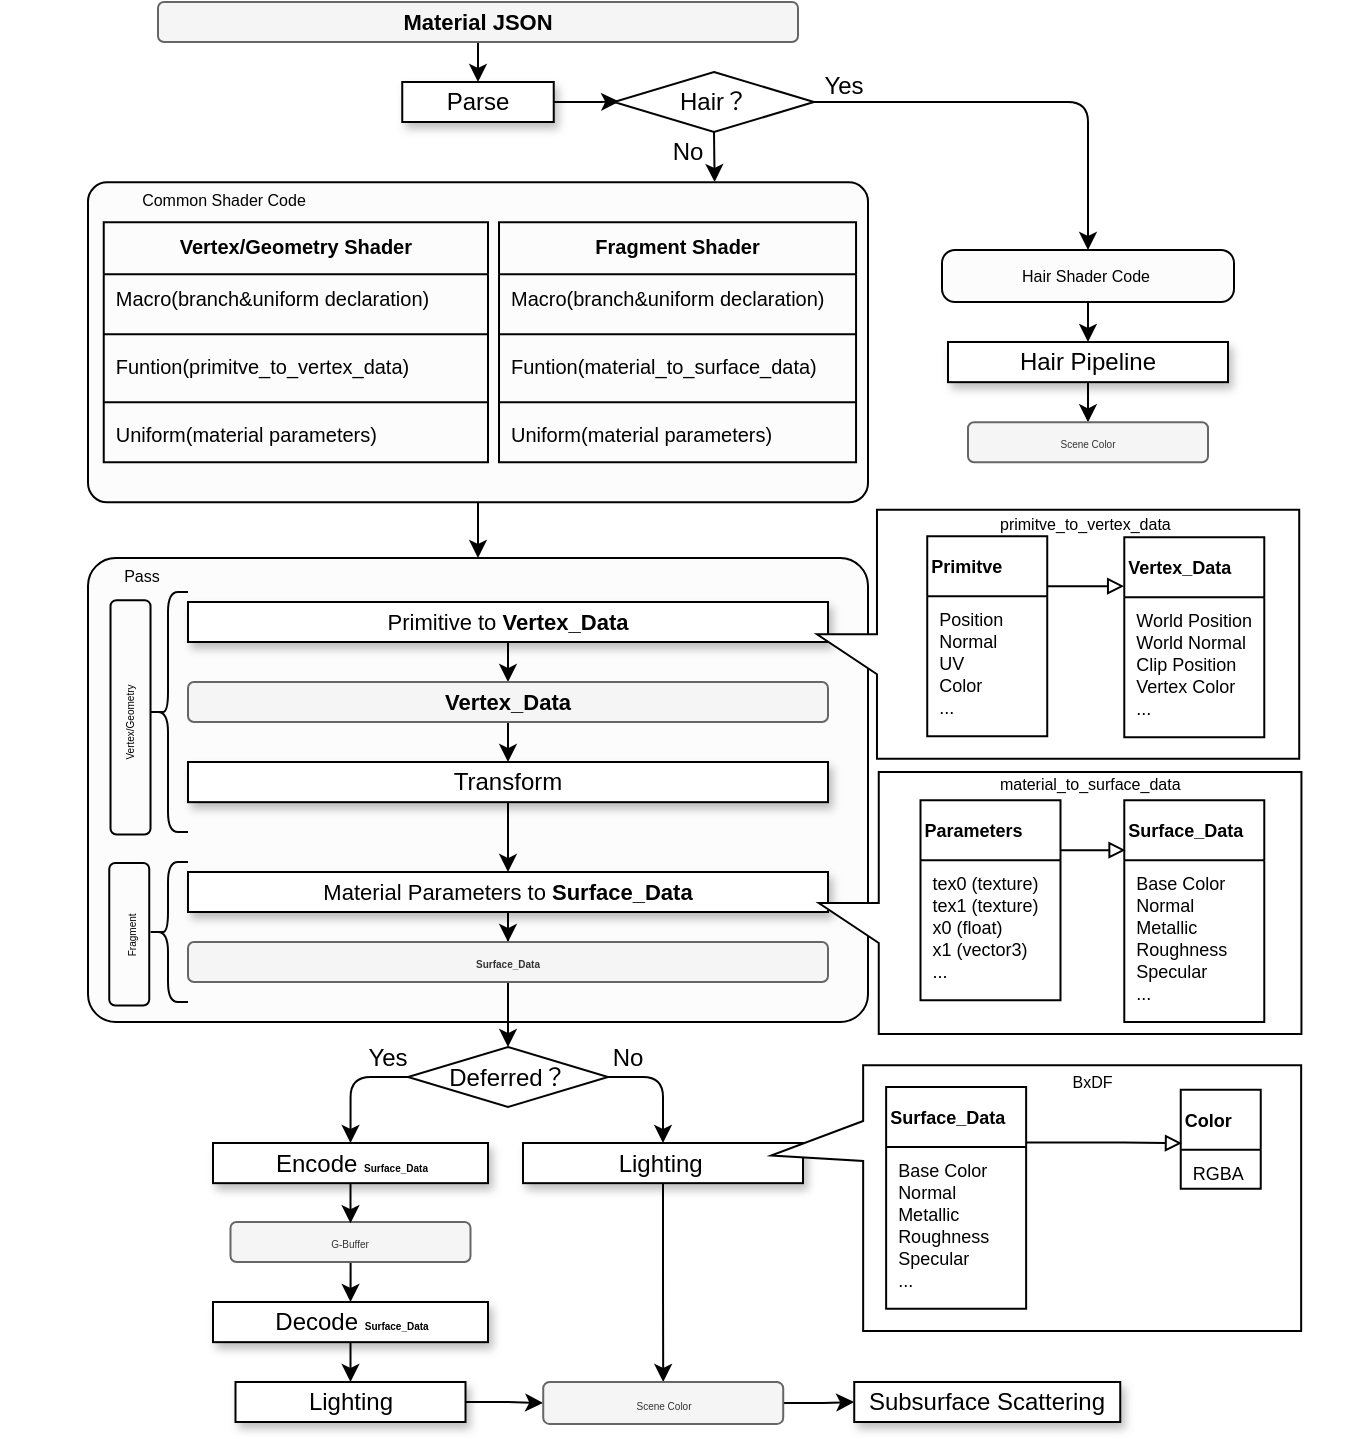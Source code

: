 <mxfile version="20.6.2" type="github">
  <diagram id="rjo74vok-zISJOvy7XTI" name="第 1 页">
    <mxGraphModel dx="1038" dy="932" grid="0" gridSize="10" guides="1" tooltips="1" connect="1" arrows="1" fold="1" page="0" pageScale="1" pageWidth="827" pageHeight="1169" math="0" shadow="0">
      <root>
        <mxCell id="0" />
        <mxCell id="1" parent="0" />
        <mxCell id="tUKbnSFkeA9dqwj0QO37-302" style="edgeStyle=orthogonalEdgeStyle;rounded=1;orthogonalLoop=1;jettySize=auto;html=1;entryX=0.5;entryY=0;entryDx=0;entryDy=0;fontSize=8;endArrow=classic;endFill=1;" parent="1" source="tUKbnSFkeA9dqwj0QO37-298" target="tUKbnSFkeA9dqwj0QO37-287" edge="1">
          <mxGeometry relative="1" as="geometry" />
        </mxCell>
        <mxCell id="tUKbnSFkeA9dqwj0QO37-298" value="" style="rounded=1;whiteSpace=wrap;html=1;shadow=0;glass=0;sketch=0;fontSize=5;fillColor=#FCFCFC;arcSize=25;" parent="1" vertex="1">
          <mxGeometry x="477" y="114" width="146" height="26" as="geometry" />
        </mxCell>
        <mxCell id="tUKbnSFkeA9dqwj0QO37-283" style="edgeStyle=orthogonalEdgeStyle;rounded=1;orthogonalLoop=1;jettySize=auto;html=1;exitX=0.5;exitY=1;exitDx=0;exitDy=0;entryX=0.5;entryY=0;entryDx=0;entryDy=0;fontSize=8;endArrow=classic;endFill=1;" parent="1" source="tUKbnSFkeA9dqwj0QO37-219" target="tUKbnSFkeA9dqwj0QO37-48" edge="1">
          <mxGeometry relative="1" as="geometry" />
        </mxCell>
        <mxCell id="tUKbnSFkeA9dqwj0QO37-219" value="" style="rounded=1;whiteSpace=wrap;html=1;shadow=0;glass=0;sketch=0;fontSize=5;fillColor=#FCFCFC;arcSize=6;" parent="1" vertex="1">
          <mxGeometry x="50" y="80.16" width="390" height="160" as="geometry" />
        </mxCell>
        <mxCell id="tUKbnSFkeA9dqwj0QO37-48" value="" style="rounded=1;whiteSpace=wrap;html=1;shadow=0;glass=0;sketch=0;fontSize=5;fillColor=#FCFCFC;arcSize=6;" parent="1" vertex="1">
          <mxGeometry x="50" y="268" width="390" height="232" as="geometry" />
        </mxCell>
        <mxCell id="tUKbnSFkeA9dqwj0QO37-85" style="edgeStyle=orthogonalEdgeStyle;rounded=1;orthogonalLoop=1;jettySize=auto;html=1;entryX=0.5;entryY=0;entryDx=0;entryDy=0;fontSize=17;" parent="1" source="tUKbnSFkeA9dqwj0QO37-31" target="tUKbnSFkeA9dqwj0QO37-55" edge="1">
          <mxGeometry relative="1" as="geometry" />
        </mxCell>
        <mxCell id="tUKbnSFkeA9dqwj0QO37-31" value="&lt;font style=&quot;font-size: 11px;&quot;&gt;Material Parameters to&amp;nbsp;&lt;b style=&quot;font-size: 11px;&quot;&gt;Surface_Data&lt;/b&gt;&lt;/font&gt;" style="rounded=0;whiteSpace=wrap;html=1;fontSize=12;glass=0;strokeWidth=1;shadow=1;" parent="1" vertex="1">
          <mxGeometry x="100" y="425" width="320" height="20" as="geometry" />
        </mxCell>
        <mxCell id="tUKbnSFkeA9dqwj0QO37-135" style="edgeStyle=orthogonalEdgeStyle;rounded=1;orthogonalLoop=1;jettySize=auto;html=1;entryX=0.5;entryY=0;entryDx=0;entryDy=0;fontSize=12;" parent="1" source="tUKbnSFkeA9dqwj0QO37-43" target="tUKbnSFkeA9dqwj0QO37-87" edge="1">
          <mxGeometry relative="1" as="geometry" />
        </mxCell>
        <mxCell id="tUKbnSFkeA9dqwj0QO37-43" value="G-Buffer" style="rounded=1;whiteSpace=wrap;html=1;shadow=0;glass=0;sketch=0;fontSize=5;fillColor=#f5f5f5;fontColor=#333333;strokeColor=#666666;" parent="1" vertex="1">
          <mxGeometry x="121.25" y="600.01" width="120" height="20" as="geometry" />
        </mxCell>
        <mxCell id="B5aVXFW-BJuEiM90mPMr-1" style="edgeStyle=orthogonalEdgeStyle;rounded=0;orthogonalLoop=1;jettySize=auto;html=1;entryX=0;entryY=0.5;entryDx=0;entryDy=0;" edge="1" parent="1" source="tUKbnSFkeA9dqwj0QO37-46" target="tUKbnSFkeA9dqwj0QO37-68">
          <mxGeometry relative="1" as="geometry" />
        </mxCell>
        <mxCell id="tUKbnSFkeA9dqwj0QO37-46" value="Lighting" style="rounded=0;whiteSpace=wrap;html=1;fontSize=12;glass=0;strokeWidth=1;shadow=1;" parent="1" vertex="1">
          <mxGeometry x="123.75" y="680" width="115" height="20" as="geometry" />
        </mxCell>
        <mxCell id="tUKbnSFkeA9dqwj0QO37-94" style="edgeStyle=orthogonalEdgeStyle;rounded=1;orthogonalLoop=1;jettySize=auto;html=1;exitX=0.5;exitY=1;exitDx=0;exitDy=0;entryX=0.5;entryY=0;entryDx=0;entryDy=0;fontSize=11;" parent="1" source="tUKbnSFkeA9dqwj0QO37-47" target="tUKbnSFkeA9dqwj0QO37-68" edge="1">
          <mxGeometry relative="1" as="geometry">
            <mxPoint x="337.5" y="605" as="targetPoint" />
          </mxGeometry>
        </mxCell>
        <mxCell id="tUKbnSFkeA9dqwj0QO37-47" value="Lighting&amp;nbsp;" style="rounded=0;whiteSpace=wrap;html=1;fontSize=12;glass=0;strokeWidth=1;shadow=1;" parent="1" vertex="1">
          <mxGeometry x="267.5" y="560.5" width="140" height="20.079" as="geometry" />
        </mxCell>
        <mxCell id="tUKbnSFkeA9dqwj0QO37-50" value="Fragment" style="text;html=1;strokeColor=none;fillColor=none;align=center;verticalAlign=middle;whiteSpace=wrap;rounded=0;shadow=0;glass=0;sketch=0;fontSize=5;rotation=270;" parent="1" vertex="1">
          <mxGeometry x="41.26" y="441.16" width="60" height="30" as="geometry" />
        </mxCell>
        <mxCell id="tUKbnSFkeA9dqwj0QO37-128" value="" style="edgeStyle=orthogonalEdgeStyle;rounded=1;orthogonalLoop=1;jettySize=auto;html=1;fontSize=12;exitX=0.5;exitY=1;exitDx=0;exitDy=0;" parent="1" source="tUKbnSFkeA9dqwj0QO37-55" target="tUKbnSFkeA9dqwj0QO37-127" edge="1">
          <mxGeometry relative="1" as="geometry">
            <mxPoint x="260" y="492.5" as="sourcePoint" />
          </mxGeometry>
        </mxCell>
        <mxCell id="tUKbnSFkeA9dqwj0QO37-55" value="&lt;b&gt;Surface_Data&lt;/b&gt;" style="rounded=1;whiteSpace=wrap;html=1;shadow=0;glass=0;sketch=0;fontSize=5;fillColor=#f5f5f5;fontColor=#333333;strokeColor=#666666;" parent="1" vertex="1">
          <mxGeometry x="100" y="460" width="320" height="20" as="geometry" />
        </mxCell>
        <mxCell id="B5aVXFW-BJuEiM90mPMr-5" style="edgeStyle=orthogonalEdgeStyle;rounded=0;orthogonalLoop=1;jettySize=auto;html=1;" edge="1" parent="1" source="tUKbnSFkeA9dqwj0QO37-68" target="B5aVXFW-BJuEiM90mPMr-4">
          <mxGeometry relative="1" as="geometry" />
        </mxCell>
        <mxCell id="tUKbnSFkeA9dqwj0QO37-68" value="Scene Color" style="rounded=1;whiteSpace=wrap;html=1;shadow=0;glass=0;sketch=0;fontSize=5;fillColor=#f5f5f5;fontColor=#333333;strokeColor=#666666;" parent="1" vertex="1">
          <mxGeometry x="277.61" y="680" width="120" height="21" as="geometry" />
        </mxCell>
        <mxCell id="tUKbnSFkeA9dqwj0QO37-136" style="edgeStyle=orthogonalEdgeStyle;rounded=1;orthogonalLoop=1;jettySize=auto;html=1;entryX=0.5;entryY=0;entryDx=0;entryDy=0;fontSize=12;" parent="1" source="tUKbnSFkeA9dqwj0QO37-81" target="tUKbnSFkeA9dqwj0QO37-43" edge="1">
          <mxGeometry relative="1" as="geometry" />
        </mxCell>
        <mxCell id="tUKbnSFkeA9dqwj0QO37-81" value="Encode &lt;b style=&quot;font-size: 5px;&quot;&gt;Surface_Data&lt;/b&gt;" style="rounded=0;whiteSpace=wrap;html=1;fontSize=12;glass=0;strokeWidth=1;shadow=1;" parent="1" vertex="1">
          <mxGeometry x="112.5" y="560.5" width="137.5" height="20.079" as="geometry" />
        </mxCell>
        <mxCell id="tUKbnSFkeA9dqwj0QO37-91" style="edgeStyle=orthogonalEdgeStyle;rounded=1;orthogonalLoop=1;jettySize=auto;html=1;exitX=0.5;exitY=1;exitDx=0;exitDy=0;entryX=0.5;entryY=0;entryDx=0;entryDy=0;fontSize=17;" parent="1" source="tUKbnSFkeA9dqwj0QO37-87" target="tUKbnSFkeA9dqwj0QO37-46" edge="1">
          <mxGeometry relative="1" as="geometry" />
        </mxCell>
        <mxCell id="tUKbnSFkeA9dqwj0QO37-87" value="Decode &lt;b style=&quot;font-size: 5px;&quot;&gt;Surface_Data&lt;/b&gt;" style="rounded=0;whiteSpace=wrap;html=1;fontSize=12;glass=0;strokeWidth=1;shadow=1;" parent="1" vertex="1">
          <mxGeometry x="112.5" y="640" width="137.5" height="20.079" as="geometry" />
        </mxCell>
        <mxCell id="tUKbnSFkeA9dqwj0QO37-96" style="edgeStyle=orthogonalEdgeStyle;rounded=1;orthogonalLoop=1;jettySize=auto;html=1;entryX=0.5;entryY=0;entryDx=0;entryDy=0;fontSize=17;" parent="1" source="tUKbnSFkeA9dqwj0QO37-97" target="tUKbnSFkeA9dqwj0QO37-100" edge="1">
          <mxGeometry relative="1" as="geometry" />
        </mxCell>
        <mxCell id="tUKbnSFkeA9dqwj0QO37-97" value="&lt;font style=&quot;font-size: 11px;&quot;&gt;Primitive to&amp;nbsp;&lt;b style=&quot;font-size: 11px;&quot;&gt;Vertex_Data&lt;/b&gt;&lt;/font&gt;" style="rounded=0;whiteSpace=wrap;html=1;fontSize=12;glass=0;strokeWidth=1;shadow=1;" parent="1" vertex="1">
          <mxGeometry x="100" y="290" width="320" height="20" as="geometry" />
        </mxCell>
        <mxCell id="tUKbnSFkeA9dqwj0QO37-103" style="edgeStyle=orthogonalEdgeStyle;rounded=1;orthogonalLoop=1;jettySize=auto;html=1;exitX=0.5;exitY=1;exitDx=0;exitDy=0;entryX=0.5;entryY=0;entryDx=0;entryDy=0;fontSize=11;" parent="1" source="tUKbnSFkeA9dqwj0QO37-98" target="tUKbnSFkeA9dqwj0QO37-31" edge="1">
          <mxGeometry relative="1" as="geometry" />
        </mxCell>
        <mxCell id="tUKbnSFkeA9dqwj0QO37-98" value="Transform" style="rounded=0;whiteSpace=wrap;html=1;fontSize=12;glass=0;strokeWidth=1;shadow=1;" parent="1" vertex="1">
          <mxGeometry x="100" y="370" width="320" height="20.079" as="geometry" />
        </mxCell>
        <mxCell id="tUKbnSFkeA9dqwj0QO37-102" value="" style="edgeStyle=orthogonalEdgeStyle;rounded=1;orthogonalLoop=1;jettySize=auto;html=1;fontSize=11;" parent="1" source="tUKbnSFkeA9dqwj0QO37-100" target="tUKbnSFkeA9dqwj0QO37-98" edge="1">
          <mxGeometry relative="1" as="geometry" />
        </mxCell>
        <mxCell id="tUKbnSFkeA9dqwj0QO37-100" value="&lt;b style=&quot;color: rgb(0, 0, 0); font-size: 11px;&quot;&gt;Vertex_Data&lt;/b&gt;" style="rounded=1;whiteSpace=wrap;html=1;shadow=0;glass=0;sketch=0;fontSize=5;fillColor=#f5f5f5;fontColor=#333333;strokeColor=#666666;" parent="1" vertex="1">
          <mxGeometry x="100" y="330" width="320" height="20" as="geometry" />
        </mxCell>
        <mxCell id="tUKbnSFkeA9dqwj0QO37-113" value="Yes" style="text;html=1;strokeColor=none;fillColor=none;align=center;verticalAlign=middle;whiteSpace=wrap;rounded=0;shadow=0;glass=0;dashed=1;sketch=0;fontSize=12;" parent="1" vertex="1">
          <mxGeometry x="170" y="502.5" width="60" height="30" as="geometry" />
        </mxCell>
        <mxCell id="tUKbnSFkeA9dqwj0QO37-115" value="No" style="text;html=1;strokeColor=none;fillColor=none;align=center;verticalAlign=middle;whiteSpace=wrap;rounded=0;shadow=0;glass=0;dashed=1;sketch=0;fontSize=12;" parent="1" vertex="1">
          <mxGeometry x="290" y="502.5" width="60" height="30" as="geometry" />
        </mxCell>
        <mxCell id="tUKbnSFkeA9dqwj0QO37-118" value="" style="shape=curlyBracket;whiteSpace=wrap;html=1;rounded=1;flipH=1;labelPosition=right;verticalLabelPosition=middle;align=left;verticalAlign=middle;shadow=0;glass=0;sketch=0;strokeColor=#030303;fontSize=12;fillColor=default;rotation=-180;" parent="1" vertex="1">
          <mxGeometry x="80" y="285" width="20" height="120" as="geometry" />
        </mxCell>
        <mxCell id="tUKbnSFkeA9dqwj0QO37-119" value="" style="shape=curlyBracket;whiteSpace=wrap;html=1;rounded=1;flipH=1;labelPosition=right;verticalLabelPosition=middle;align=left;verticalAlign=middle;shadow=0;glass=0;sketch=0;strokeColor=#030303;fontSize=12;fillColor=default;rotation=-180;" parent="1" vertex="1">
          <mxGeometry x="80" y="420" width="20" height="70" as="geometry" />
        </mxCell>
        <mxCell id="tUKbnSFkeA9dqwj0QO37-129" style="edgeStyle=orthogonalEdgeStyle;rounded=1;orthogonalLoop=1;jettySize=auto;html=1;entryX=0.5;entryY=0;entryDx=0;entryDy=0;fontSize=12;exitX=0;exitY=0.5;exitDx=0;exitDy=0;exitPerimeter=0;" parent="1" source="tUKbnSFkeA9dqwj0QO37-127" target="tUKbnSFkeA9dqwj0QO37-81" edge="1">
          <mxGeometry relative="1" as="geometry" />
        </mxCell>
        <mxCell id="tUKbnSFkeA9dqwj0QO37-130" style="edgeStyle=orthogonalEdgeStyle;rounded=1;orthogonalLoop=1;jettySize=auto;html=1;entryX=0.5;entryY=0;entryDx=0;entryDy=0;fontSize=12;exitX=1;exitY=0.5;exitDx=0;exitDy=0;exitPerimeter=0;" parent="1" source="tUKbnSFkeA9dqwj0QO37-127" target="tUKbnSFkeA9dqwj0QO37-47" edge="1">
          <mxGeometry relative="1" as="geometry" />
        </mxCell>
        <mxCell id="tUKbnSFkeA9dqwj0QO37-127" value="Deferred？" style="strokeWidth=1;html=1;shape=mxgraph.flowchart.decision;whiteSpace=wrap;rounded=1;shadow=0;glass=0;sketch=0;strokeColor=#030303;fontSize=12;fillColor=default;" parent="1" vertex="1">
          <mxGeometry x="210" y="512.5" width="100" height="30" as="geometry" />
        </mxCell>
        <mxCell id="tUKbnSFkeA9dqwj0QO37-139" value="" style="rounded=1;whiteSpace=wrap;html=1;shadow=0;glass=0;sketch=0;strokeColor=default;strokeWidth=1;fontSize=12;fillColor=none;rotation=-90;" parent="1" vertex="1">
          <mxGeometry x="35" y="446.16" width="71.25" height="20" as="geometry" />
        </mxCell>
        <mxCell id="tUKbnSFkeA9dqwj0QO37-162" value="Vertex/Geometry Shader" style="swimlane;fontStyle=1;align=center;verticalAlign=top;childLayout=stackLayout;horizontal=1;startSize=26;horizontalStack=0;resizeParent=1;resizeParentMax=0;resizeLast=0;collapsible=1;marginBottom=0;rounded=0;shadow=0;glass=0;sketch=0;strokeColor=default;strokeWidth=1;fontSize=10;fillColor=none;swimlaneFillColor=none;" parent="1" vertex="1">
          <mxGeometry x="57.87" y="100.16" width="192.13" height="120" as="geometry" />
        </mxCell>
        <mxCell id="tUKbnSFkeA9dqwj0QO37-163" value="Macro(branch&amp;uniform declaration) " style="text;strokeColor=none;fillColor=none;align=left;verticalAlign=top;spacingLeft=4;spacingRight=4;overflow=hidden;rotatable=0;points=[[0,0.5],[1,0.5]];portConstraint=eastwest;rounded=1;shadow=0;glass=0;sketch=0;strokeWidth=1;fontSize=10;noLabel=0;" parent="tUKbnSFkeA9dqwj0QO37-162" vertex="1">
          <mxGeometry y="26" width="192.13" height="26" as="geometry" />
        </mxCell>
        <mxCell id="tUKbnSFkeA9dqwj0QO37-164" value="" style="line;strokeWidth=1;fillColor=none;align=left;verticalAlign=middle;spacingTop=-1;spacingLeft=3;spacingRight=3;rotatable=0;labelPosition=right;points=[];portConstraint=eastwest;strokeColor=inherit;rounded=1;shadow=0;glass=0;sketch=0;fontSize=12;" parent="tUKbnSFkeA9dqwj0QO37-162" vertex="1">
          <mxGeometry y="52" width="192.13" height="8" as="geometry" />
        </mxCell>
        <mxCell id="tUKbnSFkeA9dqwj0QO37-165" value="Funtion(primitve_to_vertex_data)" style="text;strokeColor=none;fillColor=none;align=left;verticalAlign=top;spacingLeft=4;spacingRight=4;overflow=hidden;rotatable=0;points=[[0,0.5],[1,0.5]];portConstraint=eastwest;rounded=1;shadow=0;glass=0;sketch=0;strokeWidth=1;fontSize=10;" parent="tUKbnSFkeA9dqwj0QO37-162" vertex="1">
          <mxGeometry y="60" width="192.13" height="26" as="geometry" />
        </mxCell>
        <mxCell id="tUKbnSFkeA9dqwj0QO37-209" value="" style="line;strokeWidth=1;fillColor=none;align=left;verticalAlign=middle;spacingTop=-1;spacingLeft=3;spacingRight=3;rotatable=0;labelPosition=right;points=[];portConstraint=eastwest;strokeColor=inherit;rounded=1;shadow=0;glass=0;sketch=0;fontSize=12;" parent="tUKbnSFkeA9dqwj0QO37-162" vertex="1">
          <mxGeometry y="86" width="192.13" height="8" as="geometry" />
        </mxCell>
        <mxCell id="tUKbnSFkeA9dqwj0QO37-208" value="Uniform(material parameters)" style="text;strokeColor=none;fillColor=none;align=left;verticalAlign=top;spacingLeft=4;spacingRight=4;overflow=hidden;rotatable=0;points=[[0,0.5],[1,0.5]];portConstraint=eastwest;rounded=1;shadow=0;glass=0;sketch=0;strokeWidth=1;fontSize=10;" parent="tUKbnSFkeA9dqwj0QO37-162" vertex="1">
          <mxGeometry y="94" width="192.13" height="26" as="geometry" />
        </mxCell>
        <mxCell id="tUKbnSFkeA9dqwj0QO37-178" value="" style="shape=callout;whiteSpace=wrap;html=1;perimeter=calloutPerimeter;rounded=1;shadow=0;glass=0;sketch=0;strokeColor=default;strokeWidth=1;fontSize=13;fillColor=default;rotation=90;arcSize=0;" parent="1" vertex="1">
          <mxGeometry x="472.8" y="185.57" width="124.5" height="241.13" as="geometry" />
        </mxCell>
        <mxCell id="tUKbnSFkeA9dqwj0QO37-160" value="Vertex_Data" style="swimlane;childLayout=stackLayout;horizontal=1;startSize=30;horizontalStack=0;rounded=0;fontSize=9;fontStyle=1;strokeWidth=1;resizeParent=0;resizeLast=1;shadow=0;dashed=0;align=left;glass=0;sketch=0;strokeColor=default;fillColor=none;" parent="1" vertex="1">
          <mxGeometry x="568.14" y="257.67" width="70" height="100" as="geometry" />
        </mxCell>
        <mxCell id="tUKbnSFkeA9dqwj0QO37-161" value="World Position&#xa;World Normal&#xa;Clip Position&#xa;Vertex Color&#xa;...&#xa;" style="align=left;strokeColor=none;fillColor=none;spacingLeft=4;fontSize=9;verticalAlign=top;resizable=0;rotatable=0;part=1;rounded=1;shadow=0;glass=0;sketch=0;strokeWidth=1;" parent="tUKbnSFkeA9dqwj0QO37-160" vertex="1">
          <mxGeometry y="30" width="70" height="70" as="geometry" />
        </mxCell>
        <mxCell id="tUKbnSFkeA9dqwj0QO37-183" style="edgeStyle=orthogonalEdgeStyle;rounded=1;orthogonalLoop=1;jettySize=auto;html=1;exitX=0.5;exitY=1;exitDx=0;exitDy=0;fontSize=9;" parent="tUKbnSFkeA9dqwj0QO37-160" edge="1">
          <mxGeometry relative="1" as="geometry">
            <mxPoint x="35" y="76.5" as="sourcePoint" />
            <mxPoint x="35" y="76.5" as="targetPoint" />
          </mxGeometry>
        </mxCell>
        <mxCell id="tUKbnSFkeA9dqwj0QO37-230" style="edgeStyle=orthogonalEdgeStyle;rounded=1;orthogonalLoop=1;jettySize=auto;html=1;exitX=1;exitY=0.25;exitDx=0;exitDy=0;entryX=0;entryY=0.25;entryDx=0;entryDy=0;fontSize=11;endArrow=block;endFill=0;" parent="1" source="tUKbnSFkeA9dqwj0QO37-180" target="tUKbnSFkeA9dqwj0QO37-160" edge="1">
          <mxGeometry relative="1" as="geometry" />
        </mxCell>
        <mxCell id="tUKbnSFkeA9dqwj0QO37-180" value="Primitve" style="swimlane;childLayout=stackLayout;horizontal=1;startSize=30;horizontalStack=0;rounded=0;fontSize=9;fontStyle=1;strokeWidth=1;resizeParent=0;resizeLast=1;shadow=0;dashed=0;align=left;glass=0;sketch=0;strokeColor=default;fillColor=none;" parent="1" vertex="1">
          <mxGeometry x="469.62" y="257.12" width="60" height="100" as="geometry" />
        </mxCell>
        <mxCell id="tUKbnSFkeA9dqwj0QO37-181" value="Position&#xa;Normal&#xa;UV&#xa;Color&#xa;...&#xa;&#xa;" style="align=left;strokeColor=none;fillColor=none;spacingLeft=4;fontSize=9;verticalAlign=top;resizable=0;rotatable=0;part=1;rounded=1;shadow=0;glass=0;sketch=0;strokeWidth=1;" parent="tUKbnSFkeA9dqwj0QO37-180" vertex="1">
          <mxGeometry y="30" width="60" height="70" as="geometry" />
        </mxCell>
        <mxCell id="tUKbnSFkeA9dqwj0QO37-194" value="" style="shape=callout;whiteSpace=wrap;html=1;perimeter=calloutPerimeter;rounded=1;shadow=0;glass=0;sketch=0;strokeColor=default;strokeWidth=1;fontSize=13;fillColor=default;rotation=90;arcSize=0;" parent="1" vertex="1">
          <mxGeometry x="470.5" y="319.82" width="131.102" height="241.338" as="geometry" />
        </mxCell>
        <mxCell id="tUKbnSFkeA9dqwj0QO37-188" value="Surface_Data" style="swimlane;childLayout=stackLayout;horizontal=1;startSize=30;horizontalStack=0;rounded=0;fontSize=9;fontStyle=1;strokeWidth=1;resizeParent=0;resizeLast=1;shadow=0;dashed=0;align=left;glass=0;sketch=0;strokeColor=default;fillColor=none;" parent="1" vertex="1">
          <mxGeometry x="568.14" y="389.12" width="70" height="110.88" as="geometry" />
        </mxCell>
        <mxCell id="tUKbnSFkeA9dqwj0QO37-189" value="Base Color&#xa;Normal&#xa;Metallic&#xa;Roughness&#xa;Specular&#xa;...&#xa;" style="align=left;strokeColor=none;fillColor=none;spacingLeft=4;fontSize=9;verticalAlign=top;resizable=0;rotatable=0;part=1;rounded=1;shadow=0;glass=0;sketch=0;strokeWidth=1;" parent="tUKbnSFkeA9dqwj0QO37-188" vertex="1">
          <mxGeometry y="30" width="70" height="80.88" as="geometry" />
        </mxCell>
        <mxCell id="tUKbnSFkeA9dqwj0QO37-190" style="edgeStyle=orthogonalEdgeStyle;rounded=1;orthogonalLoop=1;jettySize=auto;html=1;exitX=0.5;exitY=1;exitDx=0;exitDy=0;fontSize=9;" parent="tUKbnSFkeA9dqwj0QO37-188" source="tUKbnSFkeA9dqwj0QO37-189" target="tUKbnSFkeA9dqwj0QO37-189" edge="1">
          <mxGeometry relative="1" as="geometry" />
        </mxCell>
        <mxCell id="tUKbnSFkeA9dqwj0QO37-247" style="edgeStyle=orthogonalEdgeStyle;rounded=1;orthogonalLoop=1;jettySize=auto;html=1;exitX=1;exitY=0.25;exitDx=0;exitDy=0;fontSize=11;endArrow=block;endFill=0;entryX=0.009;entryY=0.223;entryDx=0;entryDy=0;entryPerimeter=0;" parent="1" source="tUKbnSFkeA9dqwj0QO37-191" target="tUKbnSFkeA9dqwj0QO37-188" edge="1">
          <mxGeometry relative="1" as="geometry">
            <mxPoint x="576.25" y="409.56" as="targetPoint" />
          </mxGeometry>
        </mxCell>
        <mxCell id="tUKbnSFkeA9dqwj0QO37-191" value="Parameters" style="swimlane;childLayout=stackLayout;horizontal=1;startSize=30;horizontalStack=0;rounded=0;fontSize=9;fontStyle=1;strokeWidth=1;resizeParent=0;resizeLast=1;shadow=0;dashed=0;align=left;glass=0;sketch=0;strokeColor=default;fillColor=none;" parent="1" vertex="1">
          <mxGeometry x="466.25" y="389.12" width="70" height="100" as="geometry" />
        </mxCell>
        <mxCell id="tUKbnSFkeA9dqwj0QO37-192" value="tex0 (texture)&#xa;tex1 (texture)&#xa;x0 (float)&#xa;x1 (vector3)&#xa;...&#xa;" style="align=left;strokeColor=none;fillColor=none;spacingLeft=4;fontSize=9;verticalAlign=top;resizable=0;rotatable=0;part=1;rounded=1;shadow=0;glass=0;sketch=0;strokeWidth=1;" parent="tUKbnSFkeA9dqwj0QO37-191" vertex="1">
          <mxGeometry y="30" width="70" height="70" as="geometry" />
        </mxCell>
        <mxCell id="tUKbnSFkeA9dqwj0QO37-195" value="" style="shape=callout;whiteSpace=wrap;html=1;perimeter=calloutPerimeter;rounded=1;shadow=0;glass=0;sketch=0;strokeColor=default;strokeWidth=1;fontSize=9;fillColor=default;rotation=90;position2=0.34;size=46;position=0.21;arcSize=0;" parent="1" vertex="1">
          <mxGeometry x="457.61" y="455.53" width="132.93" height="265" as="geometry" />
        </mxCell>
        <mxCell id="tUKbnSFkeA9dqwj0QO37-200" value="Color" style="swimlane;childLayout=stackLayout;horizontal=1;startSize=30;horizontalStack=0;rounded=0;fontSize=9;fontStyle=1;strokeWidth=1;resizeParent=0;resizeLast=1;shadow=0;dashed=0;align=left;glass=0;sketch=0;strokeColor=default;fillColor=none;" parent="1" vertex="1">
          <mxGeometry x="596.37" y="533.88" width="40" height="49.5" as="geometry" />
        </mxCell>
        <mxCell id="tUKbnSFkeA9dqwj0QO37-201" value="RGBA" style="align=left;strokeColor=none;fillColor=none;spacingLeft=4;fontSize=9;verticalAlign=top;resizable=0;rotatable=0;part=1;rounded=1;shadow=0;glass=0;sketch=0;strokeWidth=1;" parent="tUKbnSFkeA9dqwj0QO37-200" vertex="1">
          <mxGeometry y="30" width="40" height="19.5" as="geometry" />
        </mxCell>
        <mxCell id="tUKbnSFkeA9dqwj0QO37-202" style="edgeStyle=orthogonalEdgeStyle;rounded=1;orthogonalLoop=1;jettySize=auto;html=1;exitX=0.5;exitY=1;exitDx=0;exitDy=0;fontSize=9;" parent="tUKbnSFkeA9dqwj0QO37-200" source="tUKbnSFkeA9dqwj0QO37-201" target="tUKbnSFkeA9dqwj0QO37-201" edge="1">
          <mxGeometry relative="1" as="geometry" />
        </mxCell>
        <mxCell id="tUKbnSFkeA9dqwj0QO37-257" style="edgeStyle=orthogonalEdgeStyle;rounded=1;orthogonalLoop=1;jettySize=auto;html=1;exitX=1;exitY=0.25;exitDx=0;exitDy=0;entryX=0.016;entryY=0.54;entryDx=0;entryDy=0;entryPerimeter=0;fontSize=8;endArrow=block;endFill=0;" parent="1" source="tUKbnSFkeA9dqwj0QO37-205" target="tUKbnSFkeA9dqwj0QO37-200" edge="1">
          <mxGeometry relative="1" as="geometry" />
        </mxCell>
        <mxCell id="tUKbnSFkeA9dqwj0QO37-205" value="Surface_Data" style="swimlane;childLayout=stackLayout;horizontal=1;startSize=30;horizontalStack=0;rounded=0;fontSize=9;fontStyle=1;strokeWidth=1;resizeParent=0;resizeLast=1;shadow=0;dashed=0;align=left;glass=0;sketch=0;strokeColor=default;fillColor=none;" parent="1" vertex="1">
          <mxGeometry x="449.07" y="532.5" width="70" height="110.88" as="geometry" />
        </mxCell>
        <mxCell id="tUKbnSFkeA9dqwj0QO37-206" value="Base Color&#xa;Normal&#xa;Metallic&#xa;Roughness&#xa;Specular&#xa;...&#xa;" style="align=left;strokeColor=none;fillColor=none;spacingLeft=4;fontSize=9;verticalAlign=top;resizable=0;rotatable=0;part=1;rounded=1;shadow=0;glass=0;sketch=0;strokeWidth=1;" parent="tUKbnSFkeA9dqwj0QO37-205" vertex="1">
          <mxGeometry y="30" width="70" height="80.88" as="geometry" />
        </mxCell>
        <mxCell id="tUKbnSFkeA9dqwj0QO37-207" style="edgeStyle=orthogonalEdgeStyle;rounded=1;orthogonalLoop=1;jettySize=auto;html=1;exitX=0.5;exitY=1;exitDx=0;exitDy=0;fontSize=9;" parent="tUKbnSFkeA9dqwj0QO37-205" source="tUKbnSFkeA9dqwj0QO37-206" target="tUKbnSFkeA9dqwj0QO37-206" edge="1">
          <mxGeometry relative="1" as="geometry" />
        </mxCell>
        <mxCell id="tUKbnSFkeA9dqwj0QO37-210" value="Fragment Shader" style="swimlane;fontStyle=1;align=center;verticalAlign=top;childLayout=stackLayout;horizontal=1;startSize=26;horizontalStack=0;resizeParent=1;resizeParentMax=0;resizeLast=0;collapsible=1;marginBottom=0;rounded=0;shadow=0;glass=0;sketch=0;strokeColor=default;strokeWidth=1;fontSize=10;fillColor=none;swimlaneFillColor=none;" parent="1" vertex="1">
          <mxGeometry x="255.511" y="100.16" width="178.52" height="120" as="geometry" />
        </mxCell>
        <mxCell id="tUKbnSFkeA9dqwj0QO37-211" value="Macro(branch&amp;uniform declaration) " style="text;strokeColor=none;fillColor=none;align=left;verticalAlign=top;spacingLeft=4;spacingRight=4;overflow=hidden;rotatable=0;points=[[0,0.5],[1,0.5]];portConstraint=eastwest;rounded=1;shadow=0;glass=0;sketch=0;strokeWidth=1;fontSize=10;noLabel=0;" parent="tUKbnSFkeA9dqwj0QO37-210" vertex="1">
          <mxGeometry y="26" width="178.52" height="26" as="geometry" />
        </mxCell>
        <mxCell id="tUKbnSFkeA9dqwj0QO37-212" value="" style="line;strokeWidth=1;fillColor=none;align=left;verticalAlign=middle;spacingTop=-1;spacingLeft=3;spacingRight=3;rotatable=0;labelPosition=right;points=[];portConstraint=eastwest;strokeColor=inherit;rounded=1;shadow=0;glass=0;sketch=0;fontSize=12;" parent="tUKbnSFkeA9dqwj0QO37-210" vertex="1">
          <mxGeometry y="52" width="178.52" height="8" as="geometry" />
        </mxCell>
        <mxCell id="tUKbnSFkeA9dqwj0QO37-213" value="Funtion(material_to_surface_data)" style="text;strokeColor=none;fillColor=none;align=left;verticalAlign=top;spacingLeft=4;spacingRight=4;overflow=hidden;rotatable=0;points=[[0,0.5],[1,0.5]];portConstraint=eastwest;rounded=1;shadow=0;glass=0;sketch=0;strokeWidth=1;fontSize=10;" parent="tUKbnSFkeA9dqwj0QO37-210" vertex="1">
          <mxGeometry y="60" width="178.52" height="26" as="geometry" />
        </mxCell>
        <mxCell id="tUKbnSFkeA9dqwj0QO37-214" value="" style="line;strokeWidth=1;fillColor=none;align=left;verticalAlign=middle;spacingTop=-1;spacingLeft=3;spacingRight=3;rotatable=0;labelPosition=right;points=[];portConstraint=eastwest;strokeColor=inherit;rounded=1;shadow=0;glass=0;sketch=0;fontSize=12;" parent="tUKbnSFkeA9dqwj0QO37-210" vertex="1">
          <mxGeometry y="86" width="178.52" height="8" as="geometry" />
        </mxCell>
        <mxCell id="tUKbnSFkeA9dqwj0QO37-215" value="Uniform(material parameters)" style="text;strokeColor=none;fillColor=none;align=left;verticalAlign=top;spacingLeft=4;spacingRight=4;overflow=hidden;rotatable=0;points=[[0,0.5],[1,0.5]];portConstraint=eastwest;rounded=1;shadow=0;glass=0;sketch=0;strokeWidth=1;fontSize=10;" parent="tUKbnSFkeA9dqwj0QO37-210" vertex="1">
          <mxGeometry y="94" width="178.52" height="26" as="geometry" />
        </mxCell>
        <mxCell id="tUKbnSFkeA9dqwj0QO37-216" value="" style="rounded=1;whiteSpace=wrap;html=1;shadow=0;glass=0;sketch=0;strokeColor=default;strokeWidth=1;fontSize=12;fillColor=none;rotation=-90;" parent="1" vertex="1">
          <mxGeometry x="12.67" y="337.67" width="117.18" height="20" as="geometry" />
        </mxCell>
        <mxCell id="tUKbnSFkeA9dqwj0QO37-217" value="Vertex/Geometry" style="text;html=1;strokeColor=none;fillColor=none;align=center;verticalAlign=middle;whiteSpace=wrap;rounded=0;shadow=0;glass=0;sketch=0;fontSize=5;rotation=270;" parent="1" vertex="1">
          <mxGeometry x="35" y="335" width="70" height="30" as="geometry" />
        </mxCell>
        <mxCell id="tUKbnSFkeA9dqwj0QO37-249" value="primitve_to_vertex_data" style="text;strokeColor=none;fillColor=none;align=left;verticalAlign=top;spacingLeft=4;spacingRight=4;overflow=hidden;rotatable=0;points=[[0,0.5],[1,0.5]];portConstraint=eastwest;rounded=1;shadow=0;glass=0;sketch=0;strokeWidth=1;fontSize=8;" parent="1" vertex="1">
          <mxGeometry x="500" y="240.157" width="178.52" height="26" as="geometry" />
        </mxCell>
        <mxCell id="tUKbnSFkeA9dqwj0QO37-252" value="material_to_surface_data" style="text;strokeColor=none;fillColor=none;align=left;verticalAlign=top;spacingLeft=4;spacingRight=4;overflow=hidden;rotatable=0;points=[[0,0.5],[1,0.5]];portConstraint=eastwest;rounded=1;shadow=0;glass=0;sketch=0;strokeWidth=1;fontSize=8;" parent="1" vertex="1">
          <mxGeometry x="500" y="369.997" width="178.52" height="26" as="geometry" />
        </mxCell>
        <mxCell id="tUKbnSFkeA9dqwj0QO37-259" value="Common Shader Code" style="text;html=1;strokeColor=none;fillColor=none;align=center;verticalAlign=middle;whiteSpace=wrap;rounded=0;shadow=0;glass=0;sketch=0;strokeWidth=1;fontSize=8;" parent="1" vertex="1">
          <mxGeometry x="47.24" y="74.02" width="141.76" height="30" as="geometry" />
        </mxCell>
        <mxCell id="tUKbnSFkeA9dqwj0QO37-269" style="edgeStyle=orthogonalEdgeStyle;rounded=1;orthogonalLoop=1;jettySize=auto;html=1;entryX=0.5;entryY=0;entryDx=0;entryDy=0;fontSize=8;endArrow=classic;endFill=1;" parent="1" source="tUKbnSFkeA9dqwj0QO37-260" target="tUKbnSFkeA9dqwj0QO37-266" edge="1">
          <mxGeometry relative="1" as="geometry" />
        </mxCell>
        <mxCell id="tUKbnSFkeA9dqwj0QO37-260" value="&lt;b style=&quot;color: rgb(0, 0, 0); font-size: 11px;&quot;&gt;Material JSON&lt;/b&gt;" style="rounded=1;whiteSpace=wrap;html=1;shadow=0;glass=0;sketch=0;fontSize=5;fillColor=#f5f5f5;fontColor=#333333;strokeColor=#666666;" parent="1" vertex="1">
          <mxGeometry x="85" y="-10" width="320" height="20" as="geometry" />
        </mxCell>
        <mxCell id="tUKbnSFkeA9dqwj0QO37-261" value="BxDF" style="text;strokeColor=none;fillColor=none;align=left;verticalAlign=top;spacingLeft=4;spacingRight=4;overflow=hidden;rotatable=0;points=[[0,0.5],[1,0.5]];portConstraint=eastwest;rounded=1;shadow=0;glass=0;sketch=0;strokeWidth=1;fontSize=8;" parent="1" vertex="1">
          <mxGeometry x="536.25" y="519" width="50" height="26" as="geometry" />
        </mxCell>
        <mxCell id="tUKbnSFkeA9dqwj0QO37-290" style="edgeStyle=orthogonalEdgeStyle;rounded=1;orthogonalLoop=1;jettySize=auto;html=1;fontSize=8;endArrow=classic;endFill=1;entryX=0.026;entryY=0.492;entryDx=0;entryDy=0;entryPerimeter=0;" parent="1" source="tUKbnSFkeA9dqwj0QO37-266" target="tUKbnSFkeA9dqwj0QO37-285" edge="1">
          <mxGeometry relative="1" as="geometry">
            <mxPoint x="310" y="40" as="targetPoint" />
          </mxGeometry>
        </mxCell>
        <mxCell id="tUKbnSFkeA9dqwj0QO37-266" value="Parse" style="rounded=0;whiteSpace=wrap;html=1;fontSize=12;glass=0;strokeWidth=1;shadow=1;" parent="1" vertex="1">
          <mxGeometry x="207.13" y="30" width="75.74" height="20" as="geometry" />
        </mxCell>
        <mxCell id="tUKbnSFkeA9dqwj0QO37-293" style="edgeStyle=orthogonalEdgeStyle;rounded=1;orthogonalLoop=1;jettySize=auto;html=1;exitX=0.5;exitY=1;exitDx=0;exitDy=0;exitPerimeter=0;fontSize=8;endArrow=classic;endFill=1;" parent="1" source="tUKbnSFkeA9dqwj0QO37-285" edge="1">
          <mxGeometry relative="1" as="geometry">
            <mxPoint x="363.31" y="80" as="targetPoint" />
          </mxGeometry>
        </mxCell>
        <mxCell id="tUKbnSFkeA9dqwj0QO37-306" style="edgeStyle=orthogonalEdgeStyle;rounded=1;orthogonalLoop=1;jettySize=auto;html=1;entryX=0.5;entryY=0;entryDx=0;entryDy=0;fontSize=8;endArrow=classic;endFill=1;" parent="1" source="tUKbnSFkeA9dqwj0QO37-285" target="tUKbnSFkeA9dqwj0QO37-298" edge="1">
          <mxGeometry relative="1" as="geometry" />
        </mxCell>
        <mxCell id="tUKbnSFkeA9dqwj0QO37-285" value="Hair？" style="strokeWidth=1;html=1;shape=mxgraph.flowchart.decision;whiteSpace=wrap;rounded=1;shadow=0;glass=0;sketch=0;strokeColor=#030303;fontSize=12;fillColor=default;" parent="1" vertex="1">
          <mxGeometry x="313" y="25" width="100" height="30" as="geometry" />
        </mxCell>
        <mxCell id="tUKbnSFkeA9dqwj0QO37-307" style="edgeStyle=orthogonalEdgeStyle;rounded=1;orthogonalLoop=1;jettySize=auto;html=1;entryX=0.5;entryY=0;entryDx=0;entryDy=0;fontSize=8;endArrow=classic;endFill=1;" parent="1" source="tUKbnSFkeA9dqwj0QO37-287" target="tUKbnSFkeA9dqwj0QO37-289" edge="1">
          <mxGeometry relative="1" as="geometry" />
        </mxCell>
        <mxCell id="tUKbnSFkeA9dqwj0QO37-287" value="Hair Pipeline" style="rounded=0;whiteSpace=wrap;html=1;fontSize=12;glass=0;strokeWidth=1;shadow=1;" parent="1" vertex="1">
          <mxGeometry x="480.0" y="160.0" width="140" height="20.079" as="geometry" />
        </mxCell>
        <mxCell id="tUKbnSFkeA9dqwj0QO37-289" value="Scene Color" style="rounded=1;whiteSpace=wrap;html=1;shadow=0;glass=0;sketch=0;fontSize=5;fillColor=#f5f5f5;fontColor=#333333;strokeColor=#666666;" parent="1" vertex="1">
          <mxGeometry x="490.0" y="200.16" width="120" height="20" as="geometry" />
        </mxCell>
        <mxCell id="tUKbnSFkeA9dqwj0QO37-291" value="Yes" style="text;html=1;strokeColor=none;fillColor=none;align=center;verticalAlign=middle;whiteSpace=wrap;rounded=0;shadow=0;glass=0;dashed=1;sketch=0;fontSize=12;" parent="1" vertex="1">
          <mxGeometry x="397.607" y="17.002" width="60" height="30" as="geometry" />
        </mxCell>
        <mxCell id="tUKbnSFkeA9dqwj0QO37-292" value="No" style="text;html=1;strokeColor=none;fillColor=none;align=center;verticalAlign=middle;whiteSpace=wrap;rounded=0;shadow=0;glass=0;dashed=1;sketch=0;fontSize=12;" parent="1" vertex="1">
          <mxGeometry x="320" y="50" width="60" height="30" as="geometry" />
        </mxCell>
        <mxCell id="tUKbnSFkeA9dqwj0QO37-297" value="Hair Shader Code" style="text;html=1;strokeColor=none;fillColor=none;align=center;verticalAlign=middle;whiteSpace=wrap;rounded=0;shadow=0;glass=0;sketch=0;strokeWidth=1;fontSize=8;" parent="1" vertex="1">
          <mxGeometry x="478.24" y="112" width="141.76" height="30" as="geometry" />
        </mxCell>
        <mxCell id="tUKbnSFkeA9dqwj0QO37-309" value="Pass" style="text;html=1;strokeColor=none;fillColor=none;align=center;verticalAlign=middle;whiteSpace=wrap;rounded=0;shadow=0;glass=0;sketch=0;strokeWidth=1;fontSize=8;" parent="1" vertex="1">
          <mxGeometry x="6" y="262" width="141.76" height="30" as="geometry" />
        </mxCell>
        <mxCell id="B5aVXFW-BJuEiM90mPMr-4" value="Subsurface Scattering" style="rounded=0;whiteSpace=wrap;html=1;fontSize=12;glass=0;strokeWidth=1;shadow=1;" vertex="1" parent="1">
          <mxGeometry x="433.12" y="680" width="133" height="20" as="geometry" />
        </mxCell>
      </root>
    </mxGraphModel>
  </diagram>
</mxfile>
